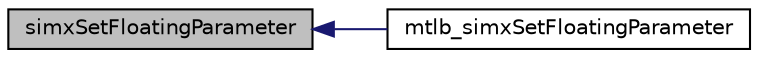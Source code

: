 digraph "simxSetFloatingParameter"
{
  edge [fontname="Helvetica",fontsize="10",labelfontname="Helvetica",labelfontsize="10"];
  node [fontname="Helvetica",fontsize="10",shape=record];
  rankdir="LR";
  Node1 [label="simxSetFloatingParameter",height=0.2,width=0.4,color="black", fillcolor="grey75", style="filled" fontcolor="black"];
  Node1 -> Node2 [dir="back",color="midnightblue",fontsize="10",style="solid"];
  Node2 [label="mtlb_simxSetFloatingParameter",height=0.2,width=0.4,color="black", fillcolor="white", style="filled",URL="$ext_api_8h.html#a1b30da94a175e485fbdd22eba41a3818"];
}
